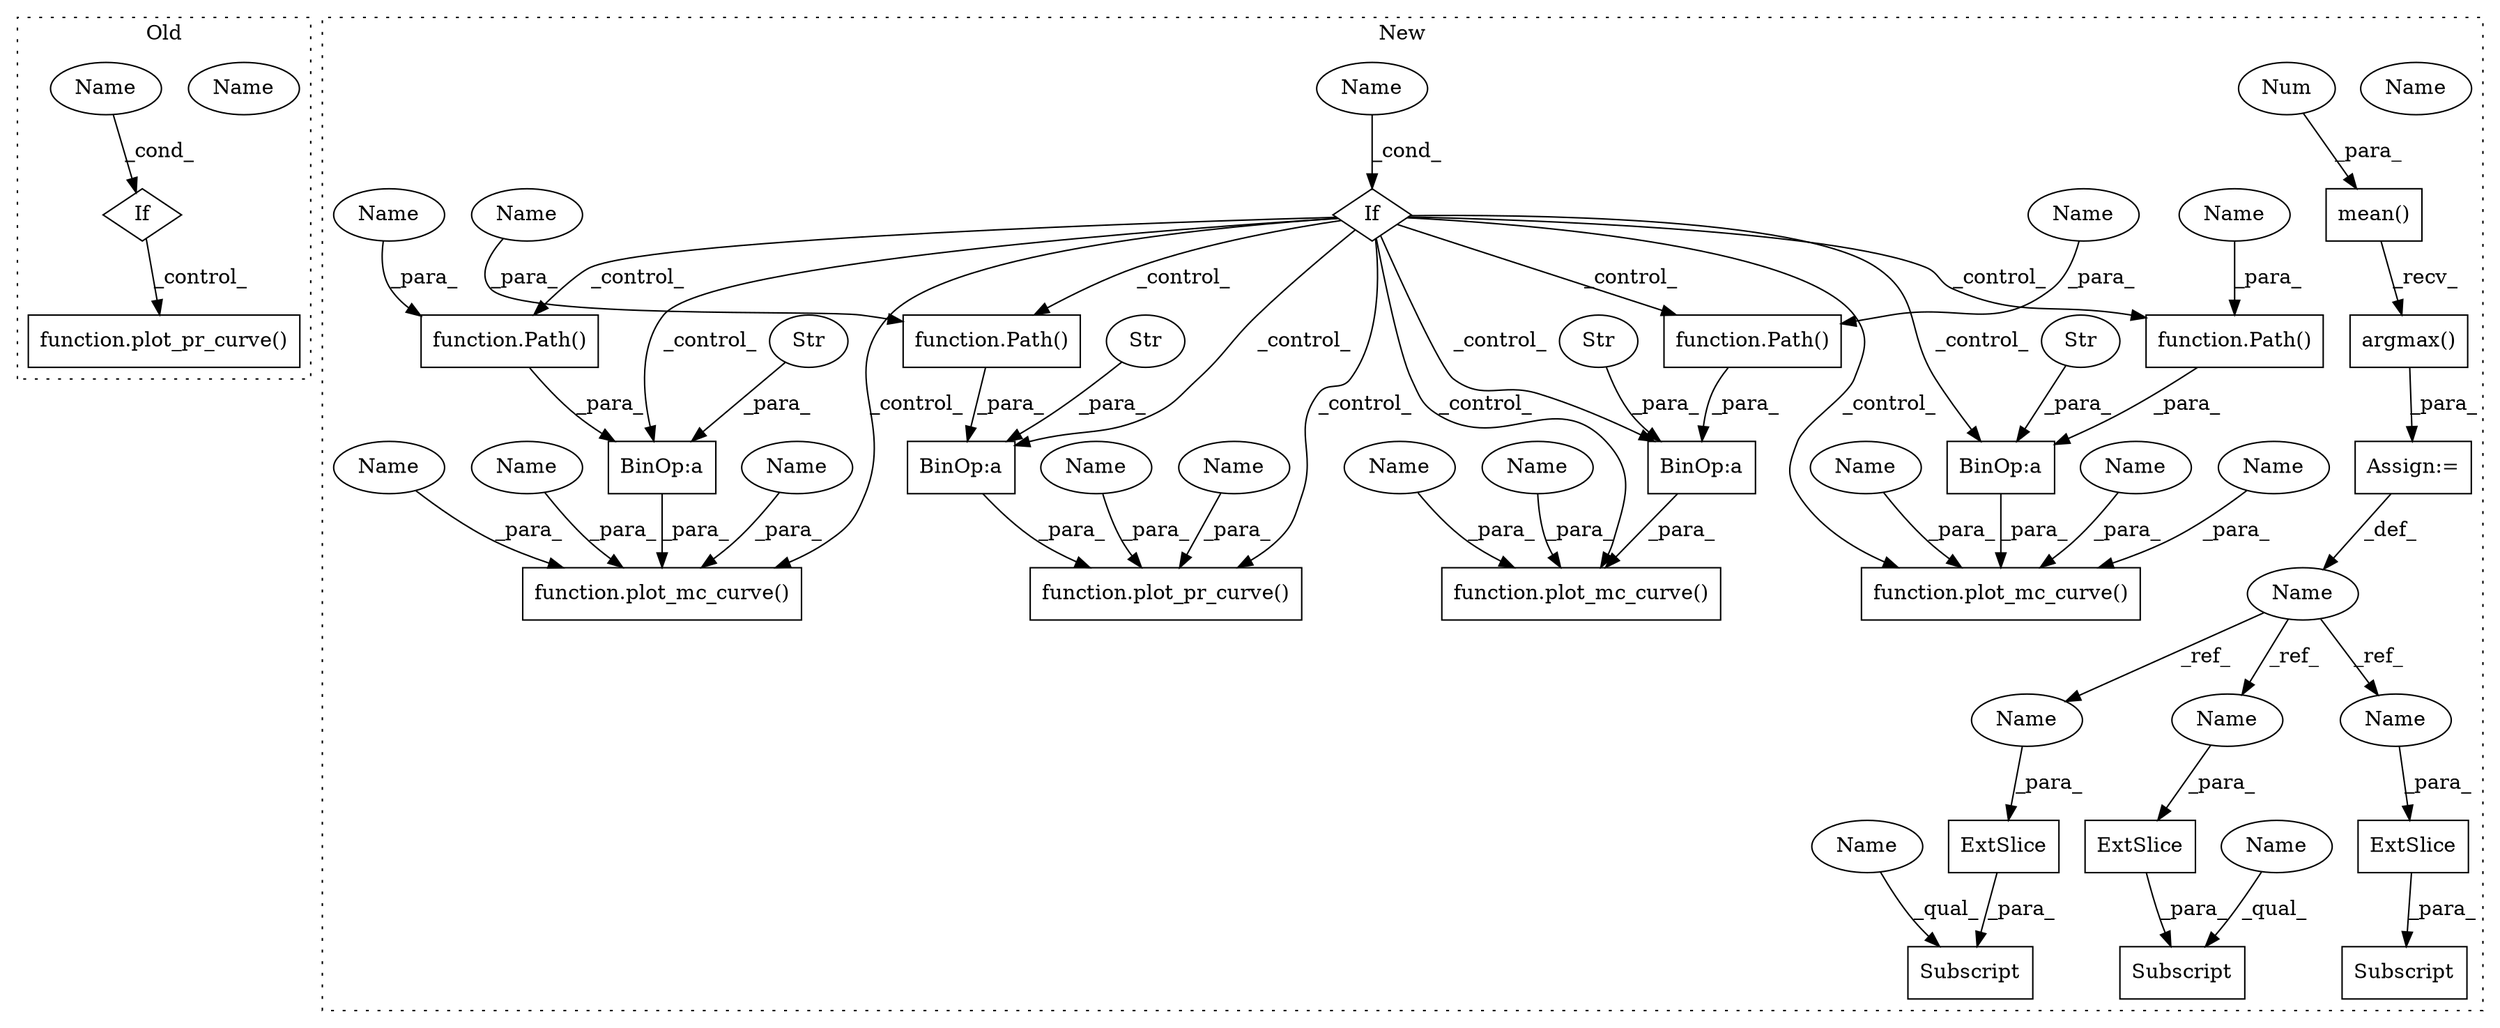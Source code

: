 digraph G {
subgraph cluster0 {
1 [label="function.plot_pr_curve()" a="75" s="2686,2727" l="14,1" shape="box"];
4 [label="If" a="96" s="2669" l="3" shape="diamond"];
14 [label="Name" a="87" s="2672" l="4" shape="ellipse"];
46 [label="Name" a="87" s="2672" l="4" shape="ellipse"];
label = "Old";
style="dotted";
}
subgraph cluster1 {
2 [label="function.plot_pr_curve()" a="75" s="2540,2604" l="14,1" shape="box"];
3 [label="If" a="96" s="2523" l="3" shape="diamond"];
5 [label="BinOp:a" a="82" s="2732" l="3" shape="box"];
6 [label="BinOp:a" a="82" s="2580" l="3" shape="box"];
7 [label="BinOp:a" a="82" s="2650" l="3" shape="box"];
8 [label="BinOp:a" a="82" s="2820" l="3" shape="box"];
9 [label="Str" a="66" s="2823" l="13" shape="ellipse"];
10 [label="Str" a="66" s="2583" l="14" shape="ellipse"];
11 [label="Str" a="66" s="2653" l="14" shape="ellipse"];
12 [label="Str" a="66" s="2735" l="13" shape="ellipse"];
13 [label="function.plot_mc_curve()" a="75" s="2697,2755" l="14,21" shape="box"];
15 [label="Name" a="87" s="2526" l="4" shape="ellipse"];
16 [label="function.plot_mc_curve()" a="75" s="2785,2843" l="14,18" shape="box"];
17 [label="Subscript" a="63" s="2918,0" l="7,0" shape="box"];
18 [label="function.plot_mc_curve()" a="75" s="2614,2674" l="14,14" shape="box"];
19 [label="Subscript" a="63" s="2927,0" l="7,0" shape="box"];
20 [label="ExtSlice" a="85" s="2918" l="1" shape="box"];
21 [label="Name" a="87" s="2867" l="1" shape="ellipse"];
22 [label="ExtSlice" a="85" s="2927" l="1" shape="box"];
23 [label="argmax()" a="75" s="2871" l="19" shape="box"];
24 [label="ExtSlice" a="85" s="2940" l="2" shape="box"];
25 [label="Subscript" a="63" s="2940,0" l="8,0" shape="box"];
26 [label="function.Path()" a="75" s="2636,2649" l="5,1" shape="box"];
27 [label="function.Path()" a="75" s="2566,2579" l="5,1" shape="box"];
28 [label="mean()" a="75" s="2871,2880" l="8,1" shape="box"];
29 [label="function.Path()" a="75" s="2718,2731" l="5,1" shape="box"];
30 [label="Num" a="76" s="2879" l="1" shape="ellipse"];
31 [label="function.Path()" a="75" s="2806,2819" l="5,1" shape="box"];
32 [label="Assign:=" a="68" s="2868" l="3" shape="box"];
33 [label="Name" a="87" s="2799" l="2" shape="ellipse"];
34 [label="Name" a="87" s="2554" l="2" shape="ellipse"];
35 [label="Name" a="87" s="2711" l="2" shape="ellipse"];
36 [label="Name" a="87" s="2628" l="2" shape="ellipse"];
37 [label="Name" a="87" s="2571" l="8" shape="ellipse"];
38 [label="Name" a="87" s="2723" l="8" shape="ellipse"];
39 [label="Name" a="87" s="2641" l="8" shape="ellipse"];
40 [label="Name" a="87" s="2811" l="8" shape="ellipse"];
41 [label="Name" a="87" s="2715" l="1" shape="ellipse"];
42 [label="Name" a="87" s="2918" l="1" shape="ellipse"];
43 [label="Name" a="87" s="2923" l="1" shape="ellipse"];
44 [label="Name" a="87" s="2932" l="1" shape="ellipse"];
45 [label="Name" a="87" s="2946" l="1" shape="ellipse"];
47 [label="Name" a="87" s="2750" l="5" shape="ellipse"];
48 [label="Name" a="87" s="2669" l="5" shape="ellipse"];
49 [label="Name" a="87" s="2838" l="5" shape="ellipse"];
50 [label="Name" a="87" s="2599" l="5" shape="ellipse"];
51 [label="Name" a="87" s="2526" l="4" shape="ellipse"];
52 [label="Name" a="87" s="2803" l="1" shape="ellipse"];
53 [label="Name" a="87" s="2927" l="1" shape="ellipse"];
label = "New";
style="dotted";
}
3 -> 8 [label="_control_"];
3 -> 29 [label="_control_"];
3 -> 6 [label="_control_"];
3 -> 27 [label="_control_"];
3 -> 5 [label="_control_"];
3 -> 16 [label="_control_"];
3 -> 31 [label="_control_"];
3 -> 7 [label="_control_"];
3 -> 18 [label="_control_"];
3 -> 26 [label="_control_"];
3 -> 13 [label="_control_"];
3 -> 2 [label="_control_"];
4 -> 1 [label="_control_"];
5 -> 13 [label="_para_"];
6 -> 2 [label="_para_"];
7 -> 18 [label="_para_"];
8 -> 16 [label="_para_"];
9 -> 8 [label="_para_"];
10 -> 6 [label="_para_"];
11 -> 7 [label="_para_"];
12 -> 5 [label="_para_"];
20 -> 17 [label="_para_"];
21 -> 43 [label="_ref_"];
21 -> 45 [label="_ref_"];
21 -> 44 [label="_ref_"];
22 -> 19 [label="_para_"];
23 -> 32 [label="_para_"];
24 -> 25 [label="_para_"];
26 -> 7 [label="_para_"];
27 -> 6 [label="_para_"];
28 -> 23 [label="_recv_"];
29 -> 5 [label="_para_"];
30 -> 28 [label="_para_"];
31 -> 8 [label="_para_"];
32 -> 21 [label="_def_"];
33 -> 16 [label="_para_"];
34 -> 2 [label="_para_"];
35 -> 13 [label="_para_"];
36 -> 18 [label="_para_"];
37 -> 27 [label="_para_"];
38 -> 29 [label="_para_"];
39 -> 26 [label="_para_"];
40 -> 31 [label="_para_"];
41 -> 13 [label="_para_"];
42 -> 17 [label="_qual_"];
43 -> 20 [label="_para_"];
44 -> 22 [label="_para_"];
45 -> 24 [label="_para_"];
46 -> 4 [label="_cond_"];
47 -> 13 [label="_para_"];
48 -> 18 [label="_para_"];
49 -> 16 [label="_para_"];
50 -> 2 [label="_para_"];
51 -> 3 [label="_cond_"];
52 -> 16 [label="_para_"];
53 -> 19 [label="_qual_"];
}